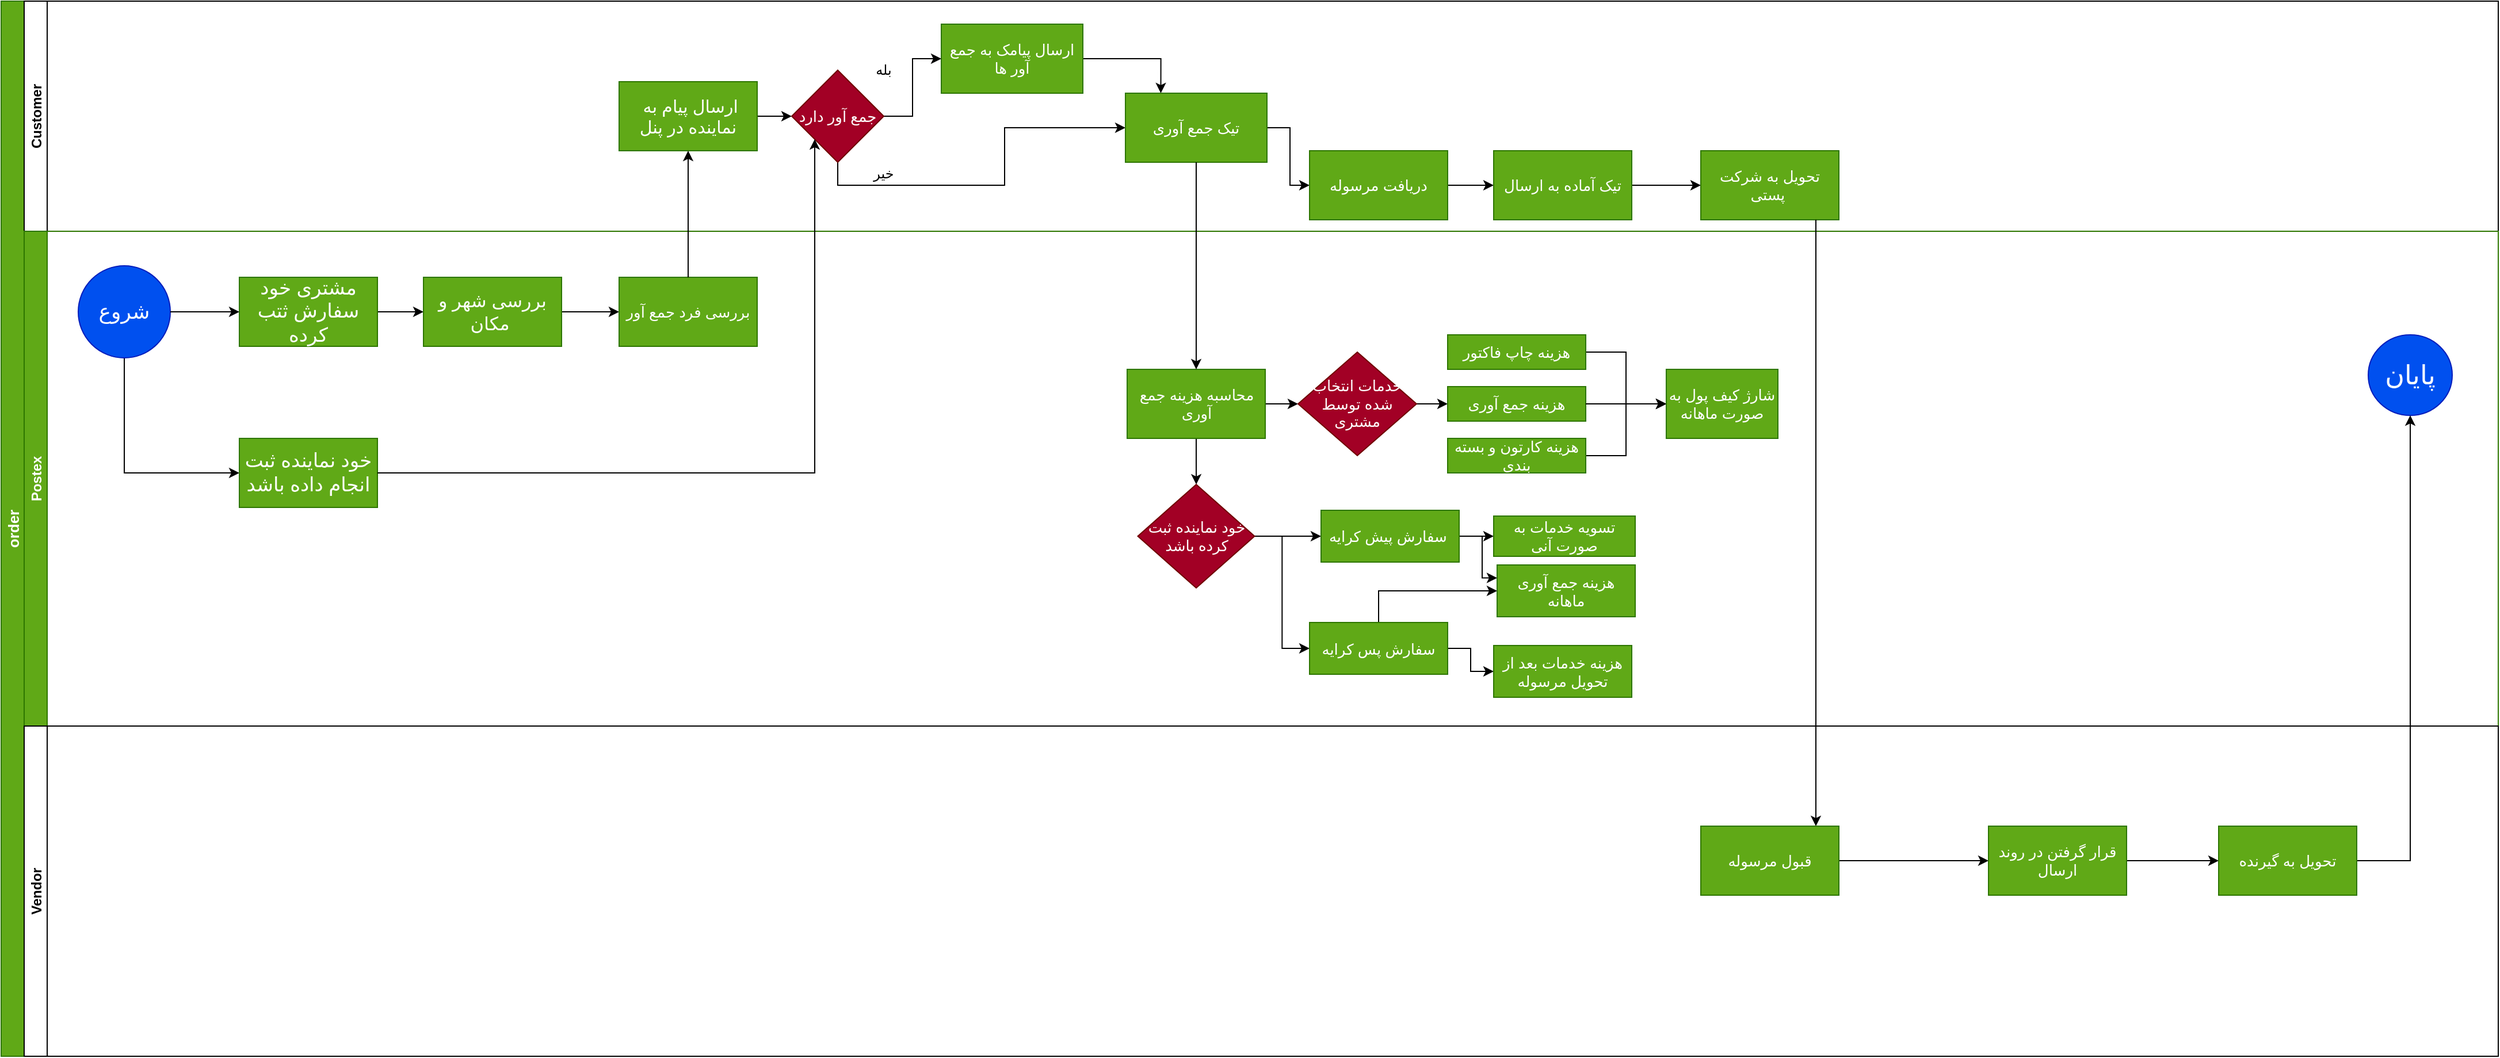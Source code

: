 <mxfile>
    <diagram id="hY0A53FrUJ8Y6_xBmxyK" name="Page-1">
        <mxGraphModel dx="3280" dy="2300" grid="1" gridSize="10" guides="1" tooltips="1" connect="1" arrows="1" fold="1" page="1" pageScale="1" pageWidth="2336" pageHeight="1654" math="0" shadow="0">
            <root>
                <mxCell id="0"/>
                <mxCell id="1" parent="0"/>
                <mxCell id="201" value="order" style="swimlane;childLayout=stackLayout;resizeParent=1;resizeParentMax=0;horizontal=0;startSize=20;horizontalStack=0;fillColor=#60a917;strokeColor=#2D7600;fontColor=#ffffff;fontSize=13;" vertex="1" parent="1">
                    <mxGeometry x="83" y="80" width="2170" height="917" as="geometry"/>
                </mxCell>
                <mxCell id="202" value="Customer" style="swimlane;startSize=20;horizontal=0;" vertex="1" parent="201">
                    <mxGeometry x="20" width="2150" height="200" as="geometry"/>
                </mxCell>
                <mxCell id="265" value="" style="edgeStyle=orthogonalEdgeStyle;rounded=0;orthogonalLoop=1;jettySize=auto;html=1;" edge="1" parent="202" source="260" target="264">
                    <mxGeometry relative="1" as="geometry"/>
                </mxCell>
                <mxCell id="260" value="&lt;font style=&quot;font-size: 15px&quot;&gt;&amp;nbsp;ارسال پیام به نماینده در پنل&lt;/font&gt;" style="whiteSpace=wrap;html=1;fontSize=13;fontColor=#ffffff;strokeColor=#2D7600;fillColor=#60a917;" vertex="1" parent="202">
                    <mxGeometry x="517" y="70" width="120" height="60" as="geometry"/>
                </mxCell>
                <mxCell id="298" style="edgeStyle=orthogonalEdgeStyle;rounded=0;orthogonalLoop=1;jettySize=auto;html=1;exitX=1;exitY=0.5;exitDx=0;exitDy=0;entryX=0.25;entryY=0;entryDx=0;entryDy=0;" edge="1" parent="202" source="262" target="269">
                    <mxGeometry relative="1" as="geometry"/>
                </mxCell>
                <mxCell id="262" value="ارسال پیامک به جمع آور ها" style="whiteSpace=wrap;html=1;fontSize=13;fontColor=#ffffff;strokeColor=#2D7600;fillColor=#60a917;" vertex="1" parent="202">
                    <mxGeometry x="797" y="20" width="123" height="60" as="geometry"/>
                </mxCell>
                <mxCell id="266" style="edgeStyle=orthogonalEdgeStyle;rounded=0;orthogonalLoop=1;jettySize=auto;html=1;exitX=1;exitY=0.5;exitDx=0;exitDy=0;entryX=0;entryY=0.5;entryDx=0;entryDy=0;" edge="1" parent="202" source="264" target="262">
                    <mxGeometry relative="1" as="geometry"/>
                </mxCell>
                <mxCell id="271" style="edgeStyle=orthogonalEdgeStyle;rounded=0;orthogonalLoop=1;jettySize=auto;html=1;exitX=0.5;exitY=1;exitDx=0;exitDy=0;entryX=0;entryY=0.5;entryDx=0;entryDy=0;" edge="1" parent="202" source="264" target="269">
                    <mxGeometry relative="1" as="geometry"/>
                </mxCell>
                <mxCell id="264" value="جمع آور دارد" style="rhombus;whiteSpace=wrap;html=1;fontSize=13;fontColor=#ffffff;strokeColor=#6F0000;fillColor=#a20025;" vertex="1" parent="202">
                    <mxGeometry x="667" y="60" width="80" height="80" as="geometry"/>
                </mxCell>
                <mxCell id="277" value="" style="edgeStyle=orthogonalEdgeStyle;rounded=0;orthogonalLoop=1;jettySize=auto;html=1;" edge="1" parent="202" source="269" target="276">
                    <mxGeometry relative="1" as="geometry"/>
                </mxCell>
                <mxCell id="269" value="تیک جمع آوری" style="whiteSpace=wrap;html=1;fontSize=13;fontColor=#ffffff;strokeColor=#2D7600;fillColor=#60a917;" vertex="1" parent="202">
                    <mxGeometry x="957" y="80" width="123" height="60" as="geometry"/>
                </mxCell>
                <mxCell id="272" value="&lt;font color=&quot;#000000&quot;&gt;بله&lt;/font&gt;" style="text;html=1;strokeColor=none;fillColor=none;align=center;verticalAlign=middle;whiteSpace=wrap;rounded=0;" vertex="1" parent="202">
                    <mxGeometry x="727" y="50" width="40" height="20" as="geometry"/>
                </mxCell>
                <mxCell id="273" value="&lt;font color=&quot;#000000&quot;&gt;خیر&lt;/font&gt;" style="text;html=1;strokeColor=none;fillColor=none;align=center;verticalAlign=middle;whiteSpace=wrap;rounded=0;" vertex="1" parent="202">
                    <mxGeometry x="727" y="140" width="40" height="20" as="geometry"/>
                </mxCell>
                <mxCell id="279" value="" style="edgeStyle=orthogonalEdgeStyle;rounded=0;orthogonalLoop=1;jettySize=auto;html=1;" edge="1" parent="202" source="276" target="278">
                    <mxGeometry relative="1" as="geometry"/>
                </mxCell>
                <mxCell id="276" value="دریافت مرسوله" style="whiteSpace=wrap;html=1;fontSize=13;fontColor=#ffffff;strokeColor=#2D7600;fillColor=#60a917;" vertex="1" parent="202">
                    <mxGeometry x="1117" y="130" width="120" height="60" as="geometry"/>
                </mxCell>
                <mxCell id="297" style="edgeStyle=orthogonalEdgeStyle;rounded=0;orthogonalLoop=1;jettySize=auto;html=1;exitX=1;exitY=0.5;exitDx=0;exitDy=0;entryX=0;entryY=0.5;entryDx=0;entryDy=0;" edge="1" parent="202" source="278" target="282">
                    <mxGeometry relative="1" as="geometry"/>
                </mxCell>
                <mxCell id="278" value="تیک آماده به ارسال" style="whiteSpace=wrap;html=1;fontSize=13;fontColor=#ffffff;strokeColor=#2D7600;fillColor=#60a917;" vertex="1" parent="202">
                    <mxGeometry x="1277" y="130" width="120" height="60" as="geometry"/>
                </mxCell>
                <mxCell id="282" value="تحویل به شرکت پستی&amp;nbsp;" style="whiteSpace=wrap;html=1;fontSize=13;fontColor=#ffffff;strokeColor=#2D7600;fillColor=#60a917;" vertex="1" parent="202">
                    <mxGeometry x="1457" y="130" width="120" height="60" as="geometry"/>
                </mxCell>
                <mxCell id="244" value="Postex" style="swimlane;startSize=20;horizontal=0;fillColor=#60a917;strokeColor=#2D7600;fontColor=#ffffff;" vertex="1" parent="201">
                    <mxGeometry x="20" y="200" width="2150" height="430" as="geometry"/>
                </mxCell>
                <mxCell id="321" style="edgeStyle=orthogonalEdgeStyle;rounded=0;orthogonalLoop=1;jettySize=auto;html=1;exitX=0.5;exitY=1;exitDx=0;exitDy=0;entryX=0;entryY=0.5;entryDx=0;entryDy=0;" edge="1" parent="244" source="204" target="319">
                    <mxGeometry relative="1" as="geometry"/>
                </mxCell>
                <mxCell id="204" value="&lt;font style=&quot;font-size: 18px&quot;&gt;شروع&lt;/font&gt;" style="ellipse;whiteSpace=wrap;html=1;aspect=fixed;fontSize=13;fillColor=#0050ef;strokeColor=#001DBC;fontColor=#ffffff;" vertex="1" parent="244">
                    <mxGeometry x="47" y="30" width="80" height="80" as="geometry"/>
                </mxCell>
                <mxCell id="257" value="" style="edgeStyle=orthogonalEdgeStyle;rounded=0;orthogonalLoop=1;jettySize=auto;html=1;" edge="1" parent="244" source="206" target="256">
                    <mxGeometry relative="1" as="geometry"/>
                </mxCell>
                <mxCell id="206" value="&lt;span style=&quot;font-size: 17px&quot;&gt;مشتری خود سفارش ثتب کرده&lt;/span&gt;" style="whiteSpace=wrap;html=1;fontSize=13;fontColor=#ffffff;strokeColor=#2D7600;fillColor=#60a917;" vertex="1" parent="244">
                    <mxGeometry x="187" y="40" width="120" height="60" as="geometry"/>
                </mxCell>
                <mxCell id="203" value="" style="edgeStyle=orthogonalEdgeStyle;rounded=0;orthogonalLoop=1;jettySize=auto;html=1;fontSize=13;" edge="1" parent="244" source="204" target="206">
                    <mxGeometry relative="1" as="geometry"/>
                </mxCell>
                <mxCell id="259" value="" style="edgeStyle=orthogonalEdgeStyle;rounded=0;orthogonalLoop=1;jettySize=auto;html=1;" edge="1" parent="244" source="256" target="258">
                    <mxGeometry relative="1" as="geometry"/>
                </mxCell>
                <mxCell id="256" value="&lt;font style=&quot;font-size: 16px&quot;&gt;بررسی شهر و مکان&amp;nbsp;&lt;/font&gt;" style="whiteSpace=wrap;html=1;fontSize=13;fontColor=#ffffff;strokeColor=#2D7600;fillColor=#60a917;" vertex="1" parent="244">
                    <mxGeometry x="347" y="40" width="120" height="60" as="geometry"/>
                </mxCell>
                <mxCell id="258" value="بررسی فرد جمع آور" style="whiteSpace=wrap;html=1;fontSize=13;fontColor=#ffffff;strokeColor=#2D7600;fillColor=#60a917;" vertex="1" parent="244">
                    <mxGeometry x="517" y="40" width="120" height="60" as="geometry"/>
                </mxCell>
                <mxCell id="243" value="&lt;font style=&quot;font-size: 23px&quot;&gt;پایان&lt;/font&gt;" style="ellipse;whiteSpace=wrap;html=1;fillColor=#0050ef;strokeColor=#001DBC;fontColor=#ffffff;" vertex="1" parent="244">
                    <mxGeometry x="2037" y="90" width="73" height="70" as="geometry"/>
                </mxCell>
                <mxCell id="303" value="" style="edgeStyle=orthogonalEdgeStyle;rounded=0;orthogonalLoop=1;jettySize=auto;html=1;" edge="1" parent="244" source="299" target="302">
                    <mxGeometry relative="1" as="geometry"/>
                </mxCell>
                <mxCell id="444" value="" style="edgeStyle=orthogonalEdgeStyle;rounded=0;orthogonalLoop=1;jettySize=auto;html=1;" edge="1" parent="244" source="299" target="443">
                    <mxGeometry relative="1" as="geometry"/>
                </mxCell>
                <mxCell id="299" value="محاسبه هزینه جمع آوری" style="whiteSpace=wrap;html=1;fontSize=13;fontColor=#ffffff;strokeColor=#2D7600;fillColor=#60a917;" vertex="1" parent="244">
                    <mxGeometry x="958.5" y="120" width="120" height="60" as="geometry"/>
                </mxCell>
                <mxCell id="305" value="" style="edgeStyle=orthogonalEdgeStyle;rounded=0;orthogonalLoop=1;jettySize=auto;html=1;" edge="1" parent="244" source="302" target="304">
                    <mxGeometry relative="1" as="geometry"/>
                </mxCell>
                <mxCell id="302" value="خدمات انتخاب شده توسط مشتری" style="rhombus;whiteSpace=wrap;html=1;fontSize=13;fontColor=#ffffff;strokeColor=#6F0000;fillColor=#a20025;" vertex="1" parent="244">
                    <mxGeometry x="1107" y="105" width="103" height="90" as="geometry"/>
                </mxCell>
                <mxCell id="304" value="هزینه جمع آوری" style="whiteSpace=wrap;html=1;fontSize=13;fontColor=#ffffff;strokeColor=#2D7600;fillColor=#60a917;" vertex="1" parent="244">
                    <mxGeometry x="1237" y="135" width="120" height="30" as="geometry"/>
                </mxCell>
                <mxCell id="318" style="edgeStyle=orthogonalEdgeStyle;rounded=0;orthogonalLoop=1;jettySize=auto;html=1;exitX=1;exitY=0.5;exitDx=0;exitDy=0;entryX=0;entryY=0.5;entryDx=0;entryDy=0;" edge="1" parent="244" source="308" target="309">
                    <mxGeometry relative="1" as="geometry"/>
                </mxCell>
                <mxCell id="308" value="هزینه کارتون و بسته بندی" style="whiteSpace=wrap;html=1;fontSize=13;fontColor=#ffffff;strokeColor=#2D7600;fillColor=#60a917;" vertex="1" parent="244">
                    <mxGeometry x="1237" y="180" width="120" height="30" as="geometry"/>
                </mxCell>
                <mxCell id="316" style="edgeStyle=orthogonalEdgeStyle;rounded=0;orthogonalLoop=1;jettySize=auto;html=1;exitX=1;exitY=0.5;exitDx=0;exitDy=0;entryX=0;entryY=0.5;entryDx=0;entryDy=0;" edge="1" parent="244" source="307" target="309">
                    <mxGeometry relative="1" as="geometry"/>
                </mxCell>
                <mxCell id="307" value="هزینه چاپ فاکتور" style="whiteSpace=wrap;html=1;fontSize=13;fontColor=#ffffff;strokeColor=#2D7600;fillColor=#60a917;" vertex="1" parent="244">
                    <mxGeometry x="1237" y="90" width="120" height="30" as="geometry"/>
                </mxCell>
                <mxCell id="309" value="شارژ کیف پول به صورت ماهانه" style="whiteSpace=wrap;html=1;fontSize=13;fontColor=#ffffff;strokeColor=#2D7600;fillColor=#60a917;" vertex="1" parent="244">
                    <mxGeometry x="1427" y="120" width="97" height="60" as="geometry"/>
                </mxCell>
                <mxCell id="319" value="&lt;font style=&quot;font-size: 17px&quot;&gt;خود نماینده ثبت انجام داده باشد&lt;/font&gt;" style="whiteSpace=wrap;html=1;fontSize=13;fontColor=#ffffff;strokeColor=#2D7600;fillColor=#60a917;" vertex="1" parent="244">
                    <mxGeometry x="187" y="180" width="120" height="60" as="geometry"/>
                </mxCell>
                <mxCell id="563" value="" style="edgeStyle=orthogonalEdgeStyle;rounded=0;orthogonalLoop=1;jettySize=auto;html=1;" edge="1" parent="244" source="443" target="561">
                    <mxGeometry relative="1" as="geometry"/>
                </mxCell>
                <mxCell id="572" style="edgeStyle=orthogonalEdgeStyle;rounded=0;orthogonalLoop=1;jettySize=auto;html=1;exitX=1;exitY=0.5;exitDx=0;exitDy=0;entryX=0;entryY=0.5;entryDx=0;entryDy=0;" edge="1" parent="244" source="443" target="567">
                    <mxGeometry relative="1" as="geometry"/>
                </mxCell>
                <mxCell id="443" value="خود نماینده ثبت کرده باشد" style="rhombus;whiteSpace=wrap;html=1;fontSize=13;fontColor=#ffffff;strokeColor=#6F0000;fillColor=#a20025;" vertex="1" parent="244">
                    <mxGeometry x="967.75" y="220" width="101.5" height="90" as="geometry"/>
                </mxCell>
                <mxCell id="562" value="هزینه جمع آوری ماهانه" style="whiteSpace=wrap;html=1;fontSize=13;fontColor=#ffffff;strokeColor=#2D7600;fillColor=#60a917;" vertex="1" parent="244">
                    <mxGeometry x="1280" y="290" width="120" height="45" as="geometry"/>
                </mxCell>
                <mxCell id="565" value="" style="edgeStyle=orthogonalEdgeStyle;rounded=0;orthogonalLoop=1;jettySize=auto;html=1;" edge="1" parent="244" source="561" target="564">
                    <mxGeometry relative="1" as="geometry"/>
                </mxCell>
                <mxCell id="566" style="edgeStyle=orthogonalEdgeStyle;rounded=0;orthogonalLoop=1;jettySize=auto;html=1;exitX=1;exitY=0.5;exitDx=0;exitDy=0;entryX=0;entryY=0.25;entryDx=0;entryDy=0;" edge="1" parent="244" source="561" target="562">
                    <mxGeometry relative="1" as="geometry"/>
                </mxCell>
                <mxCell id="561" value="سفارش پیش کرایه&amp;nbsp;" style="whiteSpace=wrap;html=1;fontSize=13;fontColor=#ffffff;strokeColor=#2D7600;fillColor=#60a917;" vertex="1" parent="244">
                    <mxGeometry x="1127" y="242.5" width="120" height="45" as="geometry"/>
                </mxCell>
                <mxCell id="564" value="تسویه خدمات به صورت آنی" style="whiteSpace=wrap;html=1;fontSize=13;fontColor=#ffffff;strokeColor=#2D7600;fillColor=#60a917;" vertex="1" parent="244">
                    <mxGeometry x="1277" y="247.5" width="123" height="35" as="geometry"/>
                </mxCell>
                <mxCell id="568" style="edgeStyle=orthogonalEdgeStyle;rounded=0;orthogonalLoop=1;jettySize=auto;html=1;exitX=0.5;exitY=0;exitDx=0;exitDy=0;entryX=0;entryY=0.5;entryDx=0;entryDy=0;" edge="1" parent="244" source="567" target="562">
                    <mxGeometry relative="1" as="geometry"/>
                </mxCell>
                <mxCell id="571" style="edgeStyle=orthogonalEdgeStyle;rounded=0;orthogonalLoop=1;jettySize=auto;html=1;exitX=1;exitY=0.5;exitDx=0;exitDy=0;entryX=0;entryY=0.5;entryDx=0;entryDy=0;" edge="1" parent="244" source="567" target="570">
                    <mxGeometry relative="1" as="geometry"/>
                </mxCell>
                <mxCell id="567" value="سفارش پس کرایه" style="whiteSpace=wrap;html=1;fontSize=13;fontColor=#ffffff;strokeColor=#2D7600;fillColor=#60a917;" vertex="1" parent="244">
                    <mxGeometry x="1117" y="340" width="120" height="45" as="geometry"/>
                </mxCell>
                <mxCell id="570" value="هزینه خدمات بعد از تحویل مرسوله" style="whiteSpace=wrap;html=1;fontSize=13;fontColor=#ffffff;strokeColor=#2D7600;fillColor=#60a917;" vertex="1" parent="244">
                    <mxGeometry x="1277" y="360" width="120" height="45" as="geometry"/>
                </mxCell>
                <mxCell id="261" value="" style="edgeStyle=orthogonalEdgeStyle;rounded=0;orthogonalLoop=1;jettySize=auto;html=1;" edge="1" parent="201" source="258" target="260">
                    <mxGeometry relative="1" as="geometry"/>
                </mxCell>
                <mxCell id="285" value="" style="edgeStyle=orthogonalEdgeStyle;rounded=0;orthogonalLoop=1;jettySize=auto;html=1;" edge="1" parent="201" source="282" target="284">
                    <mxGeometry relative="1" as="geometry">
                        <Array as="points">
                            <mxPoint x="1577" y="240"/>
                            <mxPoint x="1577" y="240"/>
                        </Array>
                    </mxGeometry>
                </mxCell>
                <mxCell id="291" style="edgeStyle=orthogonalEdgeStyle;rounded=0;orthogonalLoop=1;jettySize=auto;html=1;exitX=1;exitY=0.5;exitDx=0;exitDy=0;" edge="1" parent="201" source="288" target="243">
                    <mxGeometry relative="1" as="geometry"/>
                </mxCell>
                <mxCell id="246" value="Vendor" style="swimlane;startSize=20;horizontal=0;" vertex="1" parent="201">
                    <mxGeometry x="20" y="630" width="2150" height="287" as="geometry"/>
                </mxCell>
                <mxCell id="287" value="" style="edgeStyle=orthogonalEdgeStyle;rounded=0;orthogonalLoop=1;jettySize=auto;html=1;" edge="1" parent="246" source="284" target="286">
                    <mxGeometry relative="1" as="geometry"/>
                </mxCell>
                <mxCell id="284" value="قبول مرسوله" style="whiteSpace=wrap;html=1;fontSize=13;fontColor=#ffffff;strokeColor=#2D7600;fillColor=#60a917;" vertex="1" parent="246">
                    <mxGeometry x="1457" y="87" width="120" height="60" as="geometry"/>
                </mxCell>
                <mxCell id="289" value="" style="edgeStyle=orthogonalEdgeStyle;rounded=0;orthogonalLoop=1;jettySize=auto;html=1;" edge="1" parent="246" source="286" target="288">
                    <mxGeometry relative="1" as="geometry"/>
                </mxCell>
                <mxCell id="286" value="قرار گرفتن در روند ارسال" style="whiteSpace=wrap;html=1;fontSize=13;fontColor=#ffffff;strokeColor=#2D7600;fillColor=#60a917;" vertex="1" parent="246">
                    <mxGeometry x="1707" y="87" width="120" height="60" as="geometry"/>
                </mxCell>
                <mxCell id="288" value="تحویل به گیرنده" style="whiteSpace=wrap;html=1;fontSize=13;fontColor=#ffffff;strokeColor=#2D7600;fillColor=#60a917;" vertex="1" parent="246">
                    <mxGeometry x="1907" y="87" width="120" height="60" as="geometry"/>
                </mxCell>
                <mxCell id="301" style="edgeStyle=orthogonalEdgeStyle;rounded=0;orthogonalLoop=1;jettySize=auto;html=1;exitX=0.5;exitY=1;exitDx=0;exitDy=0;entryX=0.5;entryY=0;entryDx=0;entryDy=0;" edge="1" parent="201" source="269" target="299">
                    <mxGeometry relative="1" as="geometry"/>
                </mxCell>
                <mxCell id="440" style="edgeStyle=orthogonalEdgeStyle;rounded=0;orthogonalLoop=1;jettySize=auto;html=1;exitX=1;exitY=0.5;exitDx=0;exitDy=0;entryX=0;entryY=1;entryDx=0;entryDy=0;" edge="1" parent="201" source="319" target="264">
                    <mxGeometry relative="1" as="geometry"/>
                </mxCell>
                <mxCell id="317" style="edgeStyle=orthogonalEdgeStyle;rounded=0;orthogonalLoop=1;jettySize=auto;html=1;exitX=1;exitY=0.5;exitDx=0;exitDy=0;" edge="1" parent="1" source="304">
                    <mxGeometry relative="1" as="geometry">
                        <mxPoint x="1530" y="430" as="targetPoint"/>
                    </mxGeometry>
                </mxCell>
            </root>
        </mxGraphModel>
    </diagram>
</mxfile>